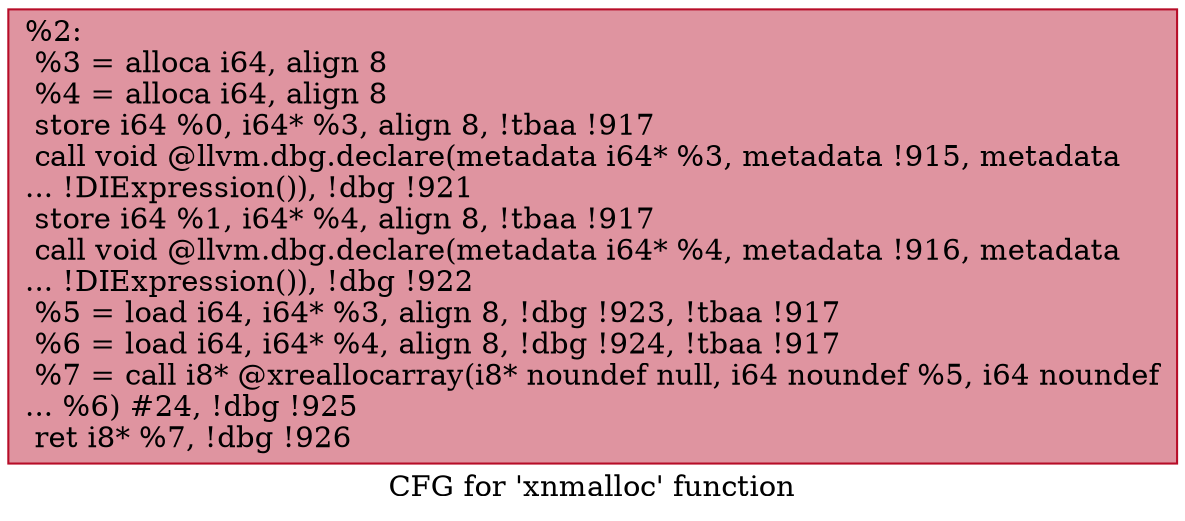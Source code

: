 digraph "CFG for 'xnmalloc' function" {
	label="CFG for 'xnmalloc' function";

	Node0xe2cc40 [shape=record,color="#b70d28ff", style=filled, fillcolor="#b70d2870",label="{%2:\l  %3 = alloca i64, align 8\l  %4 = alloca i64, align 8\l  store i64 %0, i64* %3, align 8, !tbaa !917\l  call void @llvm.dbg.declare(metadata i64* %3, metadata !915, metadata\l... !DIExpression()), !dbg !921\l  store i64 %1, i64* %4, align 8, !tbaa !917\l  call void @llvm.dbg.declare(metadata i64* %4, metadata !916, metadata\l... !DIExpression()), !dbg !922\l  %5 = load i64, i64* %3, align 8, !dbg !923, !tbaa !917\l  %6 = load i64, i64* %4, align 8, !dbg !924, !tbaa !917\l  %7 = call i8* @xreallocarray(i8* noundef null, i64 noundef %5, i64 noundef\l... %6) #24, !dbg !925\l  ret i8* %7, !dbg !926\l}"];
}

